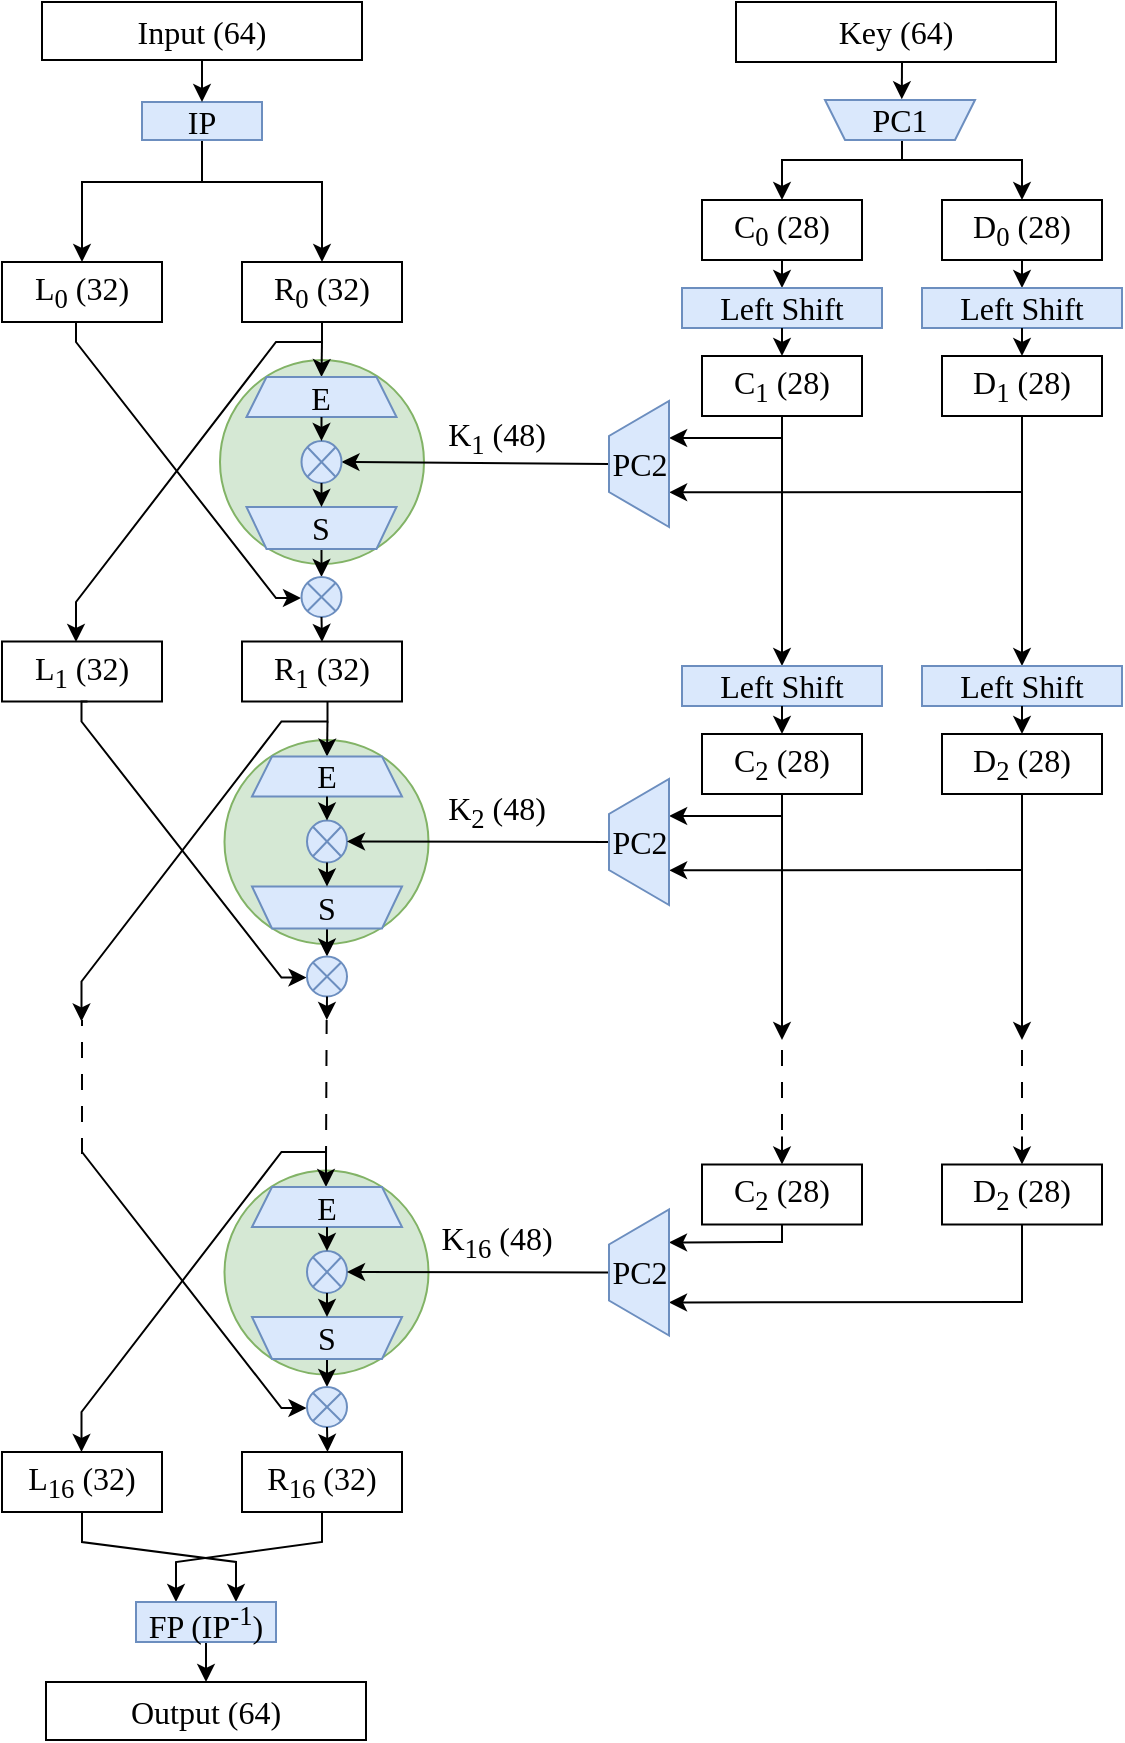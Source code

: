 <mxfile version="26.2.15">
  <diagram name="第 1 页" id="1tg29GMlNuZGiP-355ic">
    <mxGraphModel dx="596" dy="365" grid="1" gridSize="10" guides="1" tooltips="1" connect="1" arrows="1" fold="1" page="1" pageScale="1" pageWidth="827" pageHeight="1169" math="0" shadow="0" adaptiveColors="none">
      <root>
        <mxCell id="0" />
        <mxCell id="1" parent="0" />
        <mxCell id="qdz_EZVD8mXz1i7pljkY-252" value="" style="ellipse;whiteSpace=wrap;html=1;aspect=fixed;fillColor=#d5e8d4;strokeColor=#82b366;" parent="1" vertex="1">
          <mxGeometry x="244.25" y="389" width="102" height="102" as="geometry" />
        </mxCell>
        <mxCell id="qdz_EZVD8mXz1i7pljkY-251" value="" style="ellipse;whiteSpace=wrap;html=1;aspect=fixed;fillColor=#d5e8d4;strokeColor=#82b366;" parent="1" vertex="1">
          <mxGeometry x="242" y="199" width="102" height="102" as="geometry" />
        </mxCell>
        <mxCell id="qdz_EZVD8mXz1i7pljkY-93" value="&lt;font face=&quot;Comic Sans MS&quot; style=&quot;font-size: 16px;&quot;&gt;R&lt;sub style=&quot;&quot;&gt;0&lt;/sub&gt;&lt;/font&gt;&lt;span style=&quot;font-family: &amp;quot;Comic Sans MS&amp;quot;; font-size: 16px;&quot;&gt;&amp;nbsp;(32)&lt;/span&gt;" style="rounded=0;whiteSpace=wrap;html=1;" parent="1" vertex="1">
          <mxGeometry x="253" y="150" width="80" height="30" as="geometry" />
        </mxCell>
        <mxCell id="qdz_EZVD8mXz1i7pljkY-94" value="&lt;font style=&quot;font-size: 16px;&quot; face=&quot;Comic Sans MS&quot;&gt;L&lt;sub&gt;0&lt;/sub&gt;&lt;/font&gt;&lt;span style=&quot;font-family: &amp;quot;Comic Sans MS&amp;quot;; font-size: 16px;&quot;&gt;&amp;nbsp;(32)&lt;/span&gt;" style="rounded=0;whiteSpace=wrap;html=1;" parent="1" vertex="1">
          <mxGeometry x="133" y="150" width="80" height="30" as="geometry" />
        </mxCell>
        <mxCell id="qdz_EZVD8mXz1i7pljkY-95" value="" style="endArrow=classic;html=1;rounded=0;exitX=0.5;exitY=1;exitDx=0;exitDy=0;" parent="1" edge="1">
          <mxGeometry width="50" height="50" relative="1" as="geometry">
            <mxPoint x="293" y="180" as="sourcePoint" />
            <mxPoint x="170" y="340" as="targetPoint" />
            <Array as="points">
              <mxPoint x="293" y="190" />
              <mxPoint x="270" y="190" />
              <mxPoint x="170" y="320" />
            </Array>
          </mxGeometry>
        </mxCell>
        <mxCell id="qdz_EZVD8mXz1i7pljkY-96" value="" style="endArrow=classic;html=1;rounded=0;entryX=-0.013;entryY=0.527;entryDx=0;entryDy=0;entryPerimeter=0;exitX=0.5;exitY=1;exitDx=0;exitDy=0;" parent="1" source="qdz_EZVD8mXz1i7pljkY-94" target="qdz_EZVD8mXz1i7pljkY-100" edge="1">
          <mxGeometry width="50" height="50" relative="1" as="geometry">
            <mxPoint x="173" y="178" as="sourcePoint" />
            <mxPoint x="282.75" y="315.5" as="targetPoint" />
            <Array as="points">
              <mxPoint x="170" y="180" />
              <mxPoint x="170" y="190" />
              <mxPoint x="270" y="318" />
            </Array>
          </mxGeometry>
        </mxCell>
        <mxCell id="qdz_EZVD8mXz1i7pljkY-97" value="" style="endArrow=classic;html=1;rounded=0;entryX=0.5;entryY=0;entryDx=0;entryDy=0;" parent="1" target="qdz_EZVD8mXz1i7pljkY-147" edge="1">
          <mxGeometry width="50" height="50" relative="1" as="geometry">
            <mxPoint x="293" y="190" as="sourcePoint" />
            <mxPoint x="292.8" y="210" as="targetPoint" />
          </mxGeometry>
        </mxCell>
        <mxCell id="qdz_EZVD8mXz1i7pljkY-99" value="" style="endArrow=classic;html=1;rounded=0;entryX=0.5;entryY=0;entryDx=0;entryDy=0;entryPerimeter=0;exitX=0.5;exitY=0;exitDx=0;exitDy=0;" parent="1" source="qdz_EZVD8mXz1i7pljkY-145" target="qdz_EZVD8mXz1i7pljkY-100" edge="1">
          <mxGeometry width="50" height="50" relative="1" as="geometry">
            <mxPoint x="293" y="298" as="sourcePoint" />
            <mxPoint x="292.75" y="322.5" as="targetPoint" />
          </mxGeometry>
        </mxCell>
        <mxCell id="qdz_EZVD8mXz1i7pljkY-100" value="" style="verticalLabelPosition=bottom;verticalAlign=top;html=1;shape=mxgraph.flowchart.or;fillColor=#dae8fc;strokeColor=#6c8ebf;" parent="1" vertex="1">
          <mxGeometry x="282.75" y="307.5" width="20" height="20" as="geometry" />
        </mxCell>
        <mxCell id="qdz_EZVD8mXz1i7pljkY-101" value="" style="endArrow=classic;html=1;rounded=0;exitX=0.5;exitY=1;exitDx=0;exitDy=0;exitPerimeter=0;" parent="1" source="qdz_EZVD8mXz1i7pljkY-100" edge="1">
          <mxGeometry width="50" height="50" relative="1" as="geometry">
            <mxPoint x="292.46" y="374.5" as="sourcePoint" />
            <mxPoint x="293" y="340" as="targetPoint" />
          </mxGeometry>
        </mxCell>
        <mxCell id="qdz_EZVD8mXz1i7pljkY-102" value="" style="endArrow=classic;html=1;rounded=0;entryX=0.5;entryY=0;entryDx=0;entryDy=0;exitX=0.5;exitY=1;exitDx=0;exitDy=0;" parent="1" source="qdz_EZVD8mXz1i7pljkY-104" target="qdz_EZVD8mXz1i7pljkY-93" edge="1">
          <mxGeometry width="50" height="50" relative="1" as="geometry">
            <mxPoint x="233" y="110" as="sourcePoint" />
            <mxPoint x="203" y="120" as="targetPoint" />
            <Array as="points">
              <mxPoint x="233" y="110" />
              <mxPoint x="293" y="110" />
            </Array>
          </mxGeometry>
        </mxCell>
        <mxCell id="qdz_EZVD8mXz1i7pljkY-103" value="" style="endArrow=classic;html=1;rounded=0;entryX=0.5;entryY=0;entryDx=0;entryDy=0;" parent="1" target="qdz_EZVD8mXz1i7pljkY-94" edge="1">
          <mxGeometry width="50" height="50" relative="1" as="geometry">
            <mxPoint x="240" y="110" as="sourcePoint" />
            <mxPoint x="133" y="110" as="targetPoint" />
            <Array as="points">
              <mxPoint x="173" y="110" />
            </Array>
          </mxGeometry>
        </mxCell>
        <mxCell id="qdz_EZVD8mXz1i7pljkY-104" value="&lt;font style=&quot;font-size: 16px;&quot; face=&quot;Comic Sans MS&quot;&gt;IP&lt;/font&gt;" style="rounded=0;whiteSpace=wrap;html=1;textShadow=0;fillColor=#dae8fc;strokeColor=#6c8ebf;" parent="1" vertex="1">
          <mxGeometry x="203" y="70" width="60" height="19" as="geometry" />
        </mxCell>
        <mxCell id="qdz_EZVD8mXz1i7pljkY-105" value="" style="endArrow=classic;html=1;rounded=0;entryX=0.5;entryY=0;entryDx=0;entryDy=0;exitX=0.5;exitY=1;exitDx=0;exitDy=0;strokeColor=#000000;" parent="1" source="qdz_EZVD8mXz1i7pljkY-106" target="qdz_EZVD8mXz1i7pljkY-104" edge="1">
          <mxGeometry width="50" height="50" relative="1" as="geometry">
            <mxPoint x="233" y="50" as="sourcePoint" />
            <mxPoint x="193" y="50" as="targetPoint" />
          </mxGeometry>
        </mxCell>
        <mxCell id="qdz_EZVD8mXz1i7pljkY-106" value="&lt;font style=&quot;font-size: 16px;&quot; face=&quot;Comic Sans MS&quot;&gt;Input (64)&lt;/font&gt;" style="rounded=0;whiteSpace=wrap;html=1;" parent="1" vertex="1">
          <mxGeometry x="153" y="20" width="160" height="29" as="geometry" />
        </mxCell>
        <mxCell id="qdz_EZVD8mXz1i7pljkY-107" value="" style="endArrow=classic;html=1;rounded=0;exitX=0;exitY=0.5;exitDx=0;exitDy=0;entryX=1;entryY=0.5;entryDx=0;entryDy=0;entryPerimeter=0;" parent="1" source="qdz_EZVD8mXz1i7pljkY-134" target="qdz_EZVD8mXz1i7pljkY-148" edge="1">
          <mxGeometry width="50" height="50" relative="1" as="geometry">
            <mxPoint x="433" y="280" as="sourcePoint" />
            <mxPoint x="330" y="280" as="targetPoint" />
            <Array as="points" />
          </mxGeometry>
        </mxCell>
        <mxCell id="qdz_EZVD8mXz1i7pljkY-109" value="&lt;font style=&quot;font-size: 16px;&quot; face=&quot;Comic Sans MS&quot;&gt;Key (64)&lt;/font&gt;" style="rounded=0;whiteSpace=wrap;html=1;" parent="1" vertex="1">
          <mxGeometry x="500" y="20" width="160" height="30" as="geometry" />
        </mxCell>
        <mxCell id="qdz_EZVD8mXz1i7pljkY-110" value="" style="endArrow=classic;html=1;rounded=0;entryX=0.515;entryY=-0.018;entryDx=0;entryDy=0;entryPerimeter=0;" parent="1" edge="1">
          <mxGeometry width="50" height="50" relative="1" as="geometry">
            <mxPoint x="583" y="50" as="sourcePoint" />
            <mxPoint x="582.9" y="68.64" as="targetPoint" />
          </mxGeometry>
        </mxCell>
        <mxCell id="qdz_EZVD8mXz1i7pljkY-111" value="&lt;font face=&quot;Comic Sans MS&quot; style=&quot;font-size: 16px;&quot;&gt;D&lt;sub style=&quot;&quot;&gt;0&lt;/sub&gt;&lt;/font&gt;&lt;span style=&quot;font-family: &amp;quot;Comic Sans MS&amp;quot;; font-size: 16px;&quot;&gt;&amp;nbsp;(28)&lt;/span&gt;" style="rounded=0;whiteSpace=wrap;html=1;" parent="1" vertex="1">
          <mxGeometry x="603" y="119" width="80" height="30" as="geometry" />
        </mxCell>
        <mxCell id="qdz_EZVD8mXz1i7pljkY-112" value="&lt;font style=&quot;font-size: 16px;&quot; face=&quot;Comic Sans MS&quot;&gt;C&lt;sub&gt;0&lt;/sub&gt;&lt;/font&gt;&lt;span style=&quot;font-family: &amp;quot;Comic Sans MS&amp;quot;; font-size: 16px;&quot;&gt;&amp;nbsp;(28)&lt;/span&gt;" style="rounded=0;whiteSpace=wrap;html=1;" parent="1" vertex="1">
          <mxGeometry x="483" y="119" width="80" height="30" as="geometry" />
        </mxCell>
        <mxCell id="qdz_EZVD8mXz1i7pljkY-113" value="" style="endArrow=classic;html=1;rounded=0;entryX=0.5;entryY=0;entryDx=0;entryDy=0;" parent="1" target="qdz_EZVD8mXz1i7pljkY-111" edge="1">
          <mxGeometry width="50" height="50" relative="1" as="geometry">
            <mxPoint x="583" y="89" as="sourcePoint" />
            <mxPoint x="553" y="99" as="targetPoint" />
            <Array as="points">
              <mxPoint x="583" y="99" />
              <mxPoint x="643" y="99" />
            </Array>
          </mxGeometry>
        </mxCell>
        <mxCell id="qdz_EZVD8mXz1i7pljkY-114" value="" style="endArrow=classic;html=1;rounded=0;entryX=0.5;entryY=0;entryDx=0;entryDy=0;" parent="1" target="qdz_EZVD8mXz1i7pljkY-112" edge="1">
          <mxGeometry width="50" height="50" relative="1" as="geometry">
            <mxPoint x="583" y="99" as="sourcePoint" />
            <mxPoint x="483" y="79" as="targetPoint" />
            <Array as="points">
              <mxPoint x="523" y="99" />
            </Array>
          </mxGeometry>
        </mxCell>
        <mxCell id="qdz_EZVD8mXz1i7pljkY-115" value="" style="endArrow=classic;html=1;rounded=0;exitX=0.5;exitY=1;exitDx=0;exitDy=0;entryX=0.5;entryY=0;entryDx=0;entryDy=0;" parent="1" source="qdz_EZVD8mXz1i7pljkY-112" target="qdz_EZVD8mXz1i7pljkY-116" edge="1">
          <mxGeometry width="50" height="50" relative="1" as="geometry">
            <mxPoint x="443" y="279" as="sourcePoint" />
            <mxPoint x="523" y="169" as="targetPoint" />
          </mxGeometry>
        </mxCell>
        <mxCell id="qdz_EZVD8mXz1i7pljkY-116" value="&lt;font face=&quot;Comic Sans MS&quot;&gt;&lt;span style=&quot;font-size: 16px;&quot;&gt;Left Shift&lt;/span&gt;&lt;/font&gt;" style="rounded=0;whiteSpace=wrap;html=1;textShadow=0;fillColor=#dae8fc;strokeColor=#6c8ebf;" parent="1" vertex="1">
          <mxGeometry x="473" y="163" width="100" height="20" as="geometry" />
        </mxCell>
        <mxCell id="qdz_EZVD8mXz1i7pljkY-117" value="" style="endArrow=classic;html=1;rounded=0;exitX=0.5;exitY=1;exitDx=0;exitDy=0;entryX=0.5;entryY=0;entryDx=0;entryDy=0;" parent="1" source="qdz_EZVD8mXz1i7pljkY-111" target="qdz_EZVD8mXz1i7pljkY-118" edge="1">
          <mxGeometry width="50" height="50" relative="1" as="geometry">
            <mxPoint x="643" y="149" as="sourcePoint" />
            <mxPoint x="643" y="169" as="targetPoint" />
          </mxGeometry>
        </mxCell>
        <mxCell id="qdz_EZVD8mXz1i7pljkY-118" value="&lt;font face=&quot;Comic Sans MS&quot;&gt;&lt;span style=&quot;font-size: 16px;&quot;&gt;Left Shift&lt;/span&gt;&lt;/font&gt;" style="rounded=0;whiteSpace=wrap;html=1;textShadow=0;fillColor=#dae8fc;strokeColor=#6c8ebf;" parent="1" vertex="1">
          <mxGeometry x="593" y="163" width="100" height="20" as="geometry" />
        </mxCell>
        <mxCell id="qdz_EZVD8mXz1i7pljkY-119" value="" style="endArrow=classic;html=1;rounded=0;exitX=0.5;exitY=1;exitDx=0;exitDy=0;entryX=0.5;entryY=0;entryDx=0;entryDy=0;" parent="1" source="qdz_EZVD8mXz1i7pljkY-116" target="qdz_EZVD8mXz1i7pljkY-122" edge="1">
          <mxGeometry width="50" height="50" relative="1" as="geometry">
            <mxPoint x="523" y="189" as="sourcePoint" />
            <mxPoint x="523" y="209" as="targetPoint" />
          </mxGeometry>
        </mxCell>
        <mxCell id="qdz_EZVD8mXz1i7pljkY-120" value="" style="endArrow=classic;html=1;rounded=0;exitX=0.5;exitY=1;exitDx=0;exitDy=0;entryX=0.5;entryY=0;entryDx=0;entryDy=0;" parent="1" source="qdz_EZVD8mXz1i7pljkY-118" target="qdz_EZVD8mXz1i7pljkY-121" edge="1">
          <mxGeometry width="50" height="50" relative="1" as="geometry">
            <mxPoint x="642.79" y="189" as="sourcePoint" />
            <mxPoint x="642.79" y="209" as="targetPoint" />
          </mxGeometry>
        </mxCell>
        <mxCell id="qdz_EZVD8mXz1i7pljkY-121" value="&lt;font face=&quot;Comic Sans MS&quot; style=&quot;font-size: 16px;&quot;&gt;D&lt;sub style=&quot;&quot;&gt;1&lt;/sub&gt;&lt;/font&gt;&lt;span style=&quot;font-family: &amp;quot;Comic Sans MS&amp;quot;; font-size: 16px;&quot;&gt;&amp;nbsp;(28)&lt;/span&gt;" style="rounded=0;whiteSpace=wrap;html=1;" parent="1" vertex="1">
          <mxGeometry x="603" y="197" width="80" height="30" as="geometry" />
        </mxCell>
        <mxCell id="qdz_EZVD8mXz1i7pljkY-122" value="&lt;font style=&quot;font-size: 16px;&quot; face=&quot;Comic Sans MS&quot;&gt;C&lt;sub&gt;1&lt;/sub&gt;&lt;/font&gt;&lt;span style=&quot;font-family: &amp;quot;Comic Sans MS&amp;quot;; font-size: 16px;&quot;&gt;&amp;nbsp;(28)&lt;/span&gt;" style="rounded=0;whiteSpace=wrap;html=1;" parent="1" vertex="1">
          <mxGeometry x="483" y="197" width="80" height="30" as="geometry" />
        </mxCell>
        <mxCell id="qdz_EZVD8mXz1i7pljkY-123" value="" style="endArrow=classic;html=1;rounded=0;exitX=0.5;exitY=1;exitDx=0;exitDy=0;entryX=0.5;entryY=0;entryDx=0;entryDy=0;" parent="1" source="qdz_EZVD8mXz1i7pljkY-122" target="qdz_EZVD8mXz1i7pljkY-234" edge="1">
          <mxGeometry width="50" height="50" relative="1" as="geometry">
            <mxPoint x="443" y="369" as="sourcePoint" />
            <mxPoint x="523" y="350" as="targetPoint" />
          </mxGeometry>
        </mxCell>
        <mxCell id="qdz_EZVD8mXz1i7pljkY-125" value="" style="endArrow=classic;html=1;rounded=0;exitX=0.5;exitY=1;exitDx=0;exitDy=0;entryX=0.5;entryY=0;entryDx=0;entryDy=0;" parent="1" source="qdz_EZVD8mXz1i7pljkY-121" target="qdz_EZVD8mXz1i7pljkY-235" edge="1">
          <mxGeometry width="50" height="50" relative="1" as="geometry">
            <mxPoint x="643" y="239" as="sourcePoint" />
            <mxPoint x="643" y="350" as="targetPoint" />
          </mxGeometry>
        </mxCell>
        <mxCell id="qdz_EZVD8mXz1i7pljkY-129" value="" style="endArrow=classic;html=1;rounded=0;edgeStyle=elbowEdgeStyle;elbow=vertical;entryX=0.704;entryY=1.002;entryDx=0;entryDy=0;entryPerimeter=0;" parent="1" target="qdz_EZVD8mXz1i7pljkY-131" edge="1">
          <mxGeometry width="50" height="50" relative="1" as="geometry">
            <mxPoint x="523" y="238" as="sourcePoint" />
            <mxPoint x="470" y="238" as="targetPoint" />
          </mxGeometry>
        </mxCell>
        <mxCell id="qdz_EZVD8mXz1i7pljkY-130" value="" style="endArrow=classic;html=1;rounded=0;elbow=vertical;entryX=0.275;entryY=1.002;entryDx=0;entryDy=0;entryPerimeter=0;" parent="1" target="qdz_EZVD8mXz1i7pljkY-131" edge="1">
          <mxGeometry width="50" height="50" relative="1" as="geometry">
            <mxPoint x="643" y="265" as="sourcePoint" />
            <mxPoint x="470" y="264" as="targetPoint" />
          </mxGeometry>
        </mxCell>
        <mxCell id="qdz_EZVD8mXz1i7pljkY-131" value="" style="shape=trapezoid;perimeter=trapezoidPerimeter;whiteSpace=wrap;html=1;fixedSize=1;size=17.5;rotation=-90;fillColor=#dae8fc;strokeColor=#6c8ebf;" parent="1" vertex="1">
          <mxGeometry x="420" y="236" width="63" height="30" as="geometry" />
        </mxCell>
        <mxCell id="qdz_EZVD8mXz1i7pljkY-132" value="" style="shape=trapezoid;perimeter=trapezoidPerimeter;html=1;fixedSize=1;size=10;rotation=-180;horizontal=1;labelBorderColor=none;verticalAlign=middle;align=center;fontSize=16;whiteSpace=wrap;textDirection=ltr;fillColor=#dae8fc;strokeColor=#6c8ebf;" parent="1" vertex="1">
          <mxGeometry x="544.5" y="69" width="75" height="20" as="geometry" />
        </mxCell>
        <mxCell id="qdz_EZVD8mXz1i7pljkY-133" value="&lt;font style=&quot;font-size: 16px;&quot; face=&quot;Comic Sans MS&quot;&gt;PC1&lt;/font&gt;" style="text;html=1;align=center;verticalAlign=middle;whiteSpace=wrap;rounded=0;" parent="1" vertex="1">
          <mxGeometry x="552" y="64" width="60" height="30" as="geometry" />
        </mxCell>
        <mxCell id="qdz_EZVD8mXz1i7pljkY-134" value="&lt;font style=&quot;font-size: 16px;&quot; face=&quot;Comic Sans MS&quot;&gt;PC2&lt;/font&gt;" style="text;html=1;align=center;verticalAlign=middle;whiteSpace=wrap;rounded=0;" parent="1" vertex="1">
          <mxGeometry x="436.5" y="236" width="30" height="30" as="geometry" />
        </mxCell>
        <mxCell id="qdz_EZVD8mXz1i7pljkY-145" value="" style="shape=trapezoid;perimeter=trapezoidPerimeter;html=1;fixedSize=1;size=10;rotation=-180;horizontal=1;labelBorderColor=none;verticalAlign=middle;align=center;fontSize=16;whiteSpace=wrap;textDirection=ltr;fillColor=#dae8fc;strokeColor=#6c8ebf;" parent="1" vertex="1">
          <mxGeometry x="255.25" y="272.5" width="75" height="21" as="geometry" />
        </mxCell>
        <mxCell id="qdz_EZVD8mXz1i7pljkY-146" value="&lt;font style=&quot;font-size: 16px;&quot; face=&quot;Comic Sans MS&quot;&gt;S&lt;/font&gt;" style="text;html=1;align=center;verticalAlign=middle;whiteSpace=wrap;rounded=0;" parent="1" vertex="1">
          <mxGeometry x="280" y="275.25" width="25" height="15.5" as="geometry" />
        </mxCell>
        <mxCell id="qdz_EZVD8mXz1i7pljkY-147" value="&lt;font face=&quot;Comic Sans MS&quot;&gt;E&lt;/font&gt;" style="shape=trapezoid;perimeter=trapezoidPerimeter;html=1;fixedSize=1;size=10;rotation=0;horizontal=1;labelBorderColor=none;verticalAlign=middle;align=center;fontSize=16;whiteSpace=wrap;textDirection=ltr;fillColor=#dae8fc;strokeColor=#6c8ebf;" parent="1" vertex="1">
          <mxGeometry x="255.25" y="207.5" width="75" height="20" as="geometry" />
        </mxCell>
        <mxCell id="qdz_EZVD8mXz1i7pljkY-148" value="" style="verticalLabelPosition=bottom;verticalAlign=top;html=1;shape=mxgraph.flowchart.or;fillColor=#dae8fc;strokeColor=#6c8ebf;" parent="1" vertex="1">
          <mxGeometry x="282.75" y="239.5" width="20" height="21" as="geometry" />
        </mxCell>
        <mxCell id="qdz_EZVD8mXz1i7pljkY-149" value="" style="endArrow=classic;html=1;rounded=0;fontFamily=Helvetica;fontSize=16;fontColor=default;labelBorderColor=none;horizontal=1;textDirection=ltr;entryX=0.5;entryY=0;entryDx=0;entryDy=0;entryPerimeter=0;exitX=0.5;exitY=1;exitDx=0;exitDy=0;" parent="1" source="qdz_EZVD8mXz1i7pljkY-147" target="qdz_EZVD8mXz1i7pljkY-148" edge="1">
          <mxGeometry width="50" height="50" relative="1" as="geometry">
            <mxPoint x="292.64" y="224.5" as="sourcePoint" />
            <mxPoint x="292.75" y="242.5" as="targetPoint" />
          </mxGeometry>
        </mxCell>
        <mxCell id="qdz_EZVD8mXz1i7pljkY-150" value="" style="endArrow=classic;html=1;rounded=0;fontFamily=Helvetica;fontSize=16;fontColor=default;labelBorderColor=none;horizontal=1;textDirection=ltr;entryX=0.5;entryY=1;entryDx=0;entryDy=0;exitX=0.5;exitY=1;exitDx=0;exitDy=0;exitPerimeter=0;" parent="1" source="qdz_EZVD8mXz1i7pljkY-148" target="qdz_EZVD8mXz1i7pljkY-145" edge="1">
          <mxGeometry width="50" height="50" relative="1" as="geometry">
            <mxPoint x="292.64" y="263.5" as="sourcePoint" />
            <mxPoint x="292.75" y="281.5" as="targetPoint" />
          </mxGeometry>
        </mxCell>
        <mxCell id="qdz_EZVD8mXz1i7pljkY-153" value="&lt;font face=&quot;Comic Sans MS&quot; style=&quot;font-size: 16px;&quot;&gt;K&lt;sub&gt;1&lt;/sub&gt; (48)&lt;/font&gt;" style="text;html=1;align=center;verticalAlign=middle;resizable=0;points=[];autosize=1;strokeColor=none;fillColor=none;" parent="1" vertex="1">
          <mxGeometry x="340" y="217.5" width="80" height="40" as="geometry" />
        </mxCell>
        <mxCell id="qdz_EZVD8mXz1i7pljkY-173" value="&lt;font face=&quot;Comic Sans MS&quot; style=&quot;font-size: 16px;&quot;&gt;R&lt;sub style=&quot;&quot;&gt;1&lt;/sub&gt;&lt;/font&gt;&lt;span style=&quot;font-family: &amp;quot;Comic Sans MS&amp;quot;; font-size: 16px;&quot;&gt;&amp;nbsp;(32)&lt;/span&gt;" style="rounded=0;whiteSpace=wrap;html=1;" parent="1" vertex="1">
          <mxGeometry x="253" y="339.75" width="80" height="30" as="geometry" />
        </mxCell>
        <mxCell id="qdz_EZVD8mXz1i7pljkY-174" value="&lt;font style=&quot;font-size: 16px;&quot; face=&quot;Comic Sans MS&quot;&gt;L&lt;sub&gt;1&lt;/sub&gt;&lt;/font&gt;&lt;span style=&quot;font-family: &amp;quot;Comic Sans MS&amp;quot;; font-size: 16px;&quot;&gt;&amp;nbsp;(32)&lt;/span&gt;" style="rounded=0;whiteSpace=wrap;html=1;" parent="1" vertex="1">
          <mxGeometry x="133" y="339.75" width="80" height="30" as="geometry" />
        </mxCell>
        <mxCell id="qdz_EZVD8mXz1i7pljkY-175" value="" style="endArrow=classic;html=1;rounded=0;exitX=0.5;exitY=1;exitDx=0;exitDy=0;" parent="1" edge="1">
          <mxGeometry width="50" height="50" relative="1" as="geometry">
            <mxPoint x="295.75" y="369.75" as="sourcePoint" />
            <mxPoint x="172.75" y="529.75" as="targetPoint" />
            <Array as="points">
              <mxPoint x="295.75" y="379.75" />
              <mxPoint x="272.75" y="379.75" />
              <mxPoint x="172.75" y="509.75" />
            </Array>
          </mxGeometry>
        </mxCell>
        <mxCell id="qdz_EZVD8mXz1i7pljkY-176" value="" style="endArrow=classic;html=1;rounded=0;entryX=-0.013;entryY=0.527;entryDx=0;entryDy=0;entryPerimeter=0;exitX=0.5;exitY=1;exitDx=0;exitDy=0;" parent="1" target="qdz_EZVD8mXz1i7pljkY-179" edge="1">
          <mxGeometry width="50" height="50" relative="1" as="geometry">
            <mxPoint x="175.75" y="369.75" as="sourcePoint" />
            <mxPoint x="285.5" y="505.25" as="targetPoint" />
            <Array as="points">
              <mxPoint x="172.75" y="369.75" />
              <mxPoint x="172.75" y="379.75" />
              <mxPoint x="272.75" y="507.75" />
            </Array>
          </mxGeometry>
        </mxCell>
        <mxCell id="qdz_EZVD8mXz1i7pljkY-177" value="" style="endArrow=classic;html=1;rounded=0;entryX=0.5;entryY=0;entryDx=0;entryDy=0;" parent="1" target="qdz_EZVD8mXz1i7pljkY-183" edge="1">
          <mxGeometry width="50" height="50" relative="1" as="geometry">
            <mxPoint x="295.75" y="379.75" as="sourcePoint" />
            <mxPoint x="295.55" y="399.75" as="targetPoint" />
          </mxGeometry>
        </mxCell>
        <mxCell id="qdz_EZVD8mXz1i7pljkY-178" value="" style="endArrow=classic;html=1;rounded=0;entryX=0.5;entryY=0;entryDx=0;entryDy=0;entryPerimeter=0;exitX=0.5;exitY=0;exitDx=0;exitDy=0;" parent="1" source="qdz_EZVD8mXz1i7pljkY-181" target="qdz_EZVD8mXz1i7pljkY-179" edge="1">
          <mxGeometry width="50" height="50" relative="1" as="geometry">
            <mxPoint x="295.75" y="487.75" as="sourcePoint" />
            <mxPoint x="295.5" y="512.25" as="targetPoint" />
          </mxGeometry>
        </mxCell>
        <mxCell id="qdz_EZVD8mXz1i7pljkY-179" value="" style="verticalLabelPosition=bottom;verticalAlign=top;html=1;shape=mxgraph.flowchart.or;fillColor=#dae8fc;strokeColor=#6c8ebf;" parent="1" vertex="1">
          <mxGeometry x="285.5" y="497.25" width="20" height="20" as="geometry" />
        </mxCell>
        <mxCell id="qdz_EZVD8mXz1i7pljkY-180" value="" style="endArrow=classic;html=1;rounded=0;exitX=0.5;exitY=1;exitDx=0;exitDy=0;exitPerimeter=0;" parent="1" source="qdz_EZVD8mXz1i7pljkY-179" edge="1">
          <mxGeometry width="50" height="50" relative="1" as="geometry">
            <mxPoint x="295.21" y="564.25" as="sourcePoint" />
            <mxPoint x="295.4" y="529" as="targetPoint" />
          </mxGeometry>
        </mxCell>
        <mxCell id="qdz_EZVD8mXz1i7pljkY-181" value="" style="shape=trapezoid;perimeter=trapezoidPerimeter;html=1;fixedSize=1;size=10;rotation=-180;horizontal=1;labelBorderColor=none;verticalAlign=middle;align=center;fontSize=16;whiteSpace=wrap;textDirection=ltr;fillColor=#dae8fc;strokeColor=#6c8ebf;" parent="1" vertex="1">
          <mxGeometry x="258" y="462.25" width="75" height="21" as="geometry" />
        </mxCell>
        <mxCell id="qdz_EZVD8mXz1i7pljkY-182" value="&lt;font style=&quot;font-size: 16px;&quot; face=&quot;Comic Sans MS&quot;&gt;S&lt;/font&gt;" style="text;html=1;align=center;verticalAlign=middle;whiteSpace=wrap;rounded=0;" parent="1" vertex="1">
          <mxGeometry x="282.75" y="465" width="25" height="15.5" as="geometry" />
        </mxCell>
        <mxCell id="qdz_EZVD8mXz1i7pljkY-183" value="&lt;font face=&quot;Comic Sans MS&quot;&gt;E&lt;/font&gt;" style="shape=trapezoid;perimeter=trapezoidPerimeter;html=1;fixedSize=1;size=10;rotation=0;horizontal=1;labelBorderColor=none;verticalAlign=middle;align=center;fontSize=16;whiteSpace=wrap;textDirection=ltr;fillColor=#dae8fc;strokeColor=#6c8ebf;" parent="1" vertex="1">
          <mxGeometry x="258" y="397.25" width="75" height="20" as="geometry" />
        </mxCell>
        <mxCell id="qdz_EZVD8mXz1i7pljkY-184" value="" style="verticalLabelPosition=bottom;verticalAlign=top;html=1;shape=mxgraph.flowchart.or;fillColor=#dae8fc;strokeColor=#6c8ebf;" parent="1" vertex="1">
          <mxGeometry x="285.5" y="429.25" width="20" height="21" as="geometry" />
        </mxCell>
        <mxCell id="qdz_EZVD8mXz1i7pljkY-185" value="" style="endArrow=classic;html=1;rounded=0;fontFamily=Helvetica;fontSize=16;fontColor=default;labelBorderColor=none;horizontal=1;textDirection=ltr;entryX=0.5;entryY=0;entryDx=0;entryDy=0;entryPerimeter=0;exitX=0.5;exitY=1;exitDx=0;exitDy=0;" parent="1" source="qdz_EZVD8mXz1i7pljkY-183" target="qdz_EZVD8mXz1i7pljkY-184" edge="1">
          <mxGeometry width="50" height="50" relative="1" as="geometry">
            <mxPoint x="295.39" y="414.25" as="sourcePoint" />
            <mxPoint x="295.5" y="432.25" as="targetPoint" />
          </mxGeometry>
        </mxCell>
        <mxCell id="qdz_EZVD8mXz1i7pljkY-186" value="" style="endArrow=classic;html=1;rounded=0;fontFamily=Helvetica;fontSize=16;fontColor=default;labelBorderColor=none;horizontal=1;textDirection=ltr;entryX=0.5;entryY=1;entryDx=0;entryDy=0;exitX=0.5;exitY=1;exitDx=0;exitDy=0;exitPerimeter=0;" parent="1" source="qdz_EZVD8mXz1i7pljkY-184" target="qdz_EZVD8mXz1i7pljkY-181" edge="1">
          <mxGeometry width="50" height="50" relative="1" as="geometry">
            <mxPoint x="295.39" y="453.25" as="sourcePoint" />
            <mxPoint x="295.5" y="471.25" as="targetPoint" />
          </mxGeometry>
        </mxCell>
        <mxCell id="qdz_EZVD8mXz1i7pljkY-233" value="" style="endArrow=classic;html=1;rounded=0;exitX=0;exitY=0.5;exitDx=0;exitDy=0;entryX=1;entryY=0.5;entryDx=0;entryDy=0;entryPerimeter=0;" parent="1" source="qdz_EZVD8mXz1i7pljkY-245" target="qdz_EZVD8mXz1i7pljkY-184" edge="1">
          <mxGeometry width="50" height="50" relative="1" as="geometry">
            <mxPoint x="433" y="467" as="sourcePoint" />
            <mxPoint x="303" y="437" as="targetPoint" />
            <Array as="points" />
          </mxGeometry>
        </mxCell>
        <mxCell id="qdz_EZVD8mXz1i7pljkY-234" value="&lt;font face=&quot;Comic Sans MS&quot;&gt;&lt;span style=&quot;font-size: 16px;&quot;&gt;Left Shift&lt;/span&gt;&lt;/font&gt;" style="rounded=0;whiteSpace=wrap;html=1;textShadow=0;fillColor=#dae8fc;strokeColor=#6c8ebf;" parent="1" vertex="1">
          <mxGeometry x="473" y="352" width="100" height="20" as="geometry" />
        </mxCell>
        <mxCell id="qdz_EZVD8mXz1i7pljkY-235" value="&lt;font face=&quot;Comic Sans MS&quot;&gt;&lt;span style=&quot;font-size: 16px;&quot;&gt;Left Shift&lt;/span&gt;&lt;/font&gt;" style="rounded=0;whiteSpace=wrap;html=1;textShadow=0;fillColor=#dae8fc;strokeColor=#6c8ebf;" parent="1" vertex="1">
          <mxGeometry x="593" y="352" width="100" height="20" as="geometry" />
        </mxCell>
        <mxCell id="qdz_EZVD8mXz1i7pljkY-236" value="" style="endArrow=classic;html=1;rounded=0;exitX=0.5;exitY=1;exitDx=0;exitDy=0;entryX=0.5;entryY=0;entryDx=0;entryDy=0;" parent="1" source="qdz_EZVD8mXz1i7pljkY-234" target="qdz_EZVD8mXz1i7pljkY-239" edge="1">
          <mxGeometry width="50" height="50" relative="1" as="geometry">
            <mxPoint x="523" y="378" as="sourcePoint" />
            <mxPoint x="523" y="398" as="targetPoint" />
          </mxGeometry>
        </mxCell>
        <mxCell id="qdz_EZVD8mXz1i7pljkY-237" value="" style="endArrow=classic;html=1;rounded=0;exitX=0.5;exitY=1;exitDx=0;exitDy=0;entryX=0.5;entryY=0;entryDx=0;entryDy=0;" parent="1" source="qdz_EZVD8mXz1i7pljkY-235" target="qdz_EZVD8mXz1i7pljkY-238" edge="1">
          <mxGeometry width="50" height="50" relative="1" as="geometry">
            <mxPoint x="642.79" y="378" as="sourcePoint" />
            <mxPoint x="642.79" y="398" as="targetPoint" />
          </mxGeometry>
        </mxCell>
        <mxCell id="qdz_EZVD8mXz1i7pljkY-238" value="&lt;font face=&quot;Comic Sans MS&quot; style=&quot;font-size: 16px;&quot;&gt;D&lt;sub style=&quot;&quot;&gt;2&lt;/sub&gt;&lt;/font&gt;&lt;span style=&quot;font-family: &amp;quot;Comic Sans MS&amp;quot;; font-size: 16px;&quot;&gt;&amp;nbsp;(28)&lt;/span&gt;" style="rounded=0;whiteSpace=wrap;html=1;" parent="1" vertex="1">
          <mxGeometry x="603" y="386" width="80" height="30" as="geometry" />
        </mxCell>
        <mxCell id="qdz_EZVD8mXz1i7pljkY-239" value="&lt;font style=&quot;font-size: 16px;&quot; face=&quot;Comic Sans MS&quot;&gt;C&lt;sub&gt;2&lt;/sub&gt;&lt;/font&gt;&lt;span style=&quot;font-family: &amp;quot;Comic Sans MS&amp;quot;; font-size: 16px;&quot;&gt;&amp;nbsp;(28)&lt;/span&gt;" style="rounded=0;whiteSpace=wrap;html=1;" parent="1" vertex="1">
          <mxGeometry x="483" y="386" width="80" height="30" as="geometry" />
        </mxCell>
        <mxCell id="qdz_EZVD8mXz1i7pljkY-240" value="" style="endArrow=classic;html=1;rounded=0;exitX=0.5;exitY=1;exitDx=0;exitDy=0;entryX=0.5;entryY=0;entryDx=0;entryDy=0;" parent="1" source="qdz_EZVD8mXz1i7pljkY-239" edge="1">
          <mxGeometry width="50" height="50" relative="1" as="geometry">
            <mxPoint x="443" y="558" as="sourcePoint" />
            <mxPoint x="523" y="539" as="targetPoint" />
          </mxGeometry>
        </mxCell>
        <mxCell id="qdz_EZVD8mXz1i7pljkY-241" value="" style="endArrow=classic;html=1;rounded=0;exitX=0.5;exitY=1;exitDx=0;exitDy=0;entryX=0.5;entryY=0;entryDx=0;entryDy=0;" parent="1" source="qdz_EZVD8mXz1i7pljkY-238" edge="1">
          <mxGeometry width="50" height="50" relative="1" as="geometry">
            <mxPoint x="643" y="428" as="sourcePoint" />
            <mxPoint x="643" y="539" as="targetPoint" />
          </mxGeometry>
        </mxCell>
        <mxCell id="qdz_EZVD8mXz1i7pljkY-242" value="" style="endArrow=classic;html=1;rounded=0;edgeStyle=elbowEdgeStyle;elbow=vertical;entryX=0.704;entryY=1.002;entryDx=0;entryDy=0;entryPerimeter=0;" parent="1" target="qdz_EZVD8mXz1i7pljkY-244" edge="1">
          <mxGeometry width="50" height="50" relative="1" as="geometry">
            <mxPoint x="523" y="427" as="sourcePoint" />
            <mxPoint x="470" y="427" as="targetPoint" />
          </mxGeometry>
        </mxCell>
        <mxCell id="qdz_EZVD8mXz1i7pljkY-243" value="" style="endArrow=classic;html=1;rounded=0;elbow=vertical;entryX=0.275;entryY=1.002;entryDx=0;entryDy=0;entryPerimeter=0;" parent="1" target="qdz_EZVD8mXz1i7pljkY-244" edge="1">
          <mxGeometry width="50" height="50" relative="1" as="geometry">
            <mxPoint x="643" y="454" as="sourcePoint" />
            <mxPoint x="470" y="453" as="targetPoint" />
          </mxGeometry>
        </mxCell>
        <mxCell id="qdz_EZVD8mXz1i7pljkY-244" value="" style="shape=trapezoid;perimeter=trapezoidPerimeter;whiteSpace=wrap;html=1;fixedSize=1;size=17.5;rotation=-90;fillColor=#dae8fc;strokeColor=#6c8ebf;" parent="1" vertex="1">
          <mxGeometry x="420" y="425" width="63" height="30" as="geometry" />
        </mxCell>
        <mxCell id="qdz_EZVD8mXz1i7pljkY-245" value="&lt;font style=&quot;font-size: 16px;&quot; face=&quot;Comic Sans MS&quot;&gt;PC2&lt;/font&gt;" style="text;html=1;align=center;verticalAlign=middle;whiteSpace=wrap;rounded=0;" parent="1" vertex="1">
          <mxGeometry x="436.5" y="425" width="30" height="30" as="geometry" />
        </mxCell>
        <mxCell id="qdz_EZVD8mXz1i7pljkY-246" value="&lt;font face=&quot;Comic Sans MS&quot; style=&quot;font-size: 16px;&quot;&gt;K&lt;sub&gt;2&lt;/sub&gt; (48)&lt;/font&gt;" style="text;html=1;align=center;verticalAlign=middle;resizable=0;points=[];autosize=1;strokeColor=none;fillColor=none;" parent="1" vertex="1">
          <mxGeometry x="340" y="404.5" width="80" height="40" as="geometry" />
        </mxCell>
        <mxCell id="qdz_EZVD8mXz1i7pljkY-247" value="" style="endArrow=none;html=1;rounded=0;fontFamily=Helvetica;fontSize=16;fontColor=default;labelBorderColor=none;horizontal=1;textDirection=ltr;dashed=1;dashPattern=8 8;" parent="1" edge="1">
          <mxGeometry width="50" height="50" relative="1" as="geometry">
            <mxPoint x="173" y="596" as="sourcePoint" />
            <mxPoint x="173" y="529" as="targetPoint" />
          </mxGeometry>
        </mxCell>
        <mxCell id="qdz_EZVD8mXz1i7pljkY-248" value="" style="endArrow=none;html=1;rounded=0;fontFamily=Helvetica;fontSize=16;fontColor=default;labelBorderColor=none;horizontal=1;textDirection=ltr;dashed=1;dashPattern=8 8;" parent="1" edge="1">
          <mxGeometry width="50" height="50" relative="1" as="geometry">
            <mxPoint x="295" y="600" as="sourcePoint" />
            <mxPoint x="295.32" y="529" as="targetPoint" />
          </mxGeometry>
        </mxCell>
        <mxCell id="qdz_EZVD8mXz1i7pljkY-249" value="" style="endArrow=none;html=1;rounded=0;fontFamily=Helvetica;fontSize=16;fontColor=default;labelBorderColor=none;horizontal=1;textDirection=ltr;dashed=1;dashPattern=8 8;" parent="1" edge="1">
          <mxGeometry width="50" height="50" relative="1" as="geometry">
            <mxPoint x="523" y="600" as="sourcePoint" />
            <mxPoint x="523" y="543" as="targetPoint" />
          </mxGeometry>
        </mxCell>
        <mxCell id="qdz_EZVD8mXz1i7pljkY-250" value="" style="endArrow=none;html=1;rounded=0;fontFamily=Helvetica;fontSize=16;fontColor=default;labelBorderColor=none;horizontal=1;textDirection=ltr;dashed=1;dashPattern=8 8;" parent="1" edge="1">
          <mxGeometry width="50" height="50" relative="1" as="geometry">
            <mxPoint x="643" y="600" as="sourcePoint" />
            <mxPoint x="643" y="543" as="targetPoint" />
          </mxGeometry>
        </mxCell>
        <mxCell id="qdz_EZVD8mXz1i7pljkY-280" value="" style="ellipse;whiteSpace=wrap;html=1;aspect=fixed;fillColor=#d5e8d4;strokeColor=#82b366;" parent="1" vertex="1">
          <mxGeometry x="244.25" y="604.25" width="102" height="102" as="geometry" />
        </mxCell>
        <mxCell id="qdz_EZVD8mXz1i7pljkY-281" value="" style="endArrow=classic;html=1;rounded=0;" parent="1" edge="1">
          <mxGeometry width="50" height="50" relative="1" as="geometry">
            <mxPoint x="295" y="593" as="sourcePoint" />
            <mxPoint x="172.75" y="745" as="targetPoint" />
            <Array as="points">
              <mxPoint x="295" y="595" />
              <mxPoint x="272.75" y="595" />
              <mxPoint x="172.75" y="725" />
            </Array>
          </mxGeometry>
        </mxCell>
        <mxCell id="qdz_EZVD8mXz1i7pljkY-282" value="" style="endArrow=classic;html=1;rounded=0;entryX=-0.013;entryY=0.527;entryDx=0;entryDy=0;entryPerimeter=0;" parent="1" target="qdz_EZVD8mXz1i7pljkY-285" edge="1">
          <mxGeometry width="50" height="50" relative="1" as="geometry">
            <mxPoint x="173" y="595" as="sourcePoint" />
            <mxPoint x="285.5" y="720.5" as="targetPoint" />
            <Array as="points">
              <mxPoint x="272.75" y="723" />
            </Array>
          </mxGeometry>
        </mxCell>
        <mxCell id="qdz_EZVD8mXz1i7pljkY-283" value="" style="endArrow=classic;html=1;rounded=0;entryX=0.5;entryY=0;entryDx=0;entryDy=0;" parent="1" edge="1">
          <mxGeometry width="50" height="50" relative="1" as="geometry">
            <mxPoint x="295" y="600" as="sourcePoint" />
            <mxPoint x="295" y="612.5" as="targetPoint" />
          </mxGeometry>
        </mxCell>
        <mxCell id="qdz_EZVD8mXz1i7pljkY-284" value="" style="endArrow=classic;html=1;rounded=0;entryX=0.5;entryY=0;entryDx=0;entryDy=0;entryPerimeter=0;exitX=0.5;exitY=0;exitDx=0;exitDy=0;" parent="1" source="qdz_EZVD8mXz1i7pljkY-287" target="qdz_EZVD8mXz1i7pljkY-285" edge="1">
          <mxGeometry width="50" height="50" relative="1" as="geometry">
            <mxPoint x="295.75" y="703" as="sourcePoint" />
            <mxPoint x="295.5" y="727.5" as="targetPoint" />
          </mxGeometry>
        </mxCell>
        <mxCell id="qdz_EZVD8mXz1i7pljkY-285" value="" style="verticalLabelPosition=bottom;verticalAlign=top;html=1;shape=mxgraph.flowchart.or;fillColor=#dae8fc;strokeColor=#6c8ebf;" parent="1" vertex="1">
          <mxGeometry x="285.5" y="712.5" width="20" height="20" as="geometry" />
        </mxCell>
        <mxCell id="qdz_EZVD8mXz1i7pljkY-286" value="" style="endArrow=classic;html=1;rounded=0;exitX=0.5;exitY=1;exitDx=0;exitDy=0;exitPerimeter=0;" parent="1" source="qdz_EZVD8mXz1i7pljkY-285" edge="1">
          <mxGeometry width="50" height="50" relative="1" as="geometry">
            <mxPoint x="295.21" y="779.5" as="sourcePoint" />
            <mxPoint x="295.75" y="745" as="targetPoint" />
          </mxGeometry>
        </mxCell>
        <mxCell id="qdz_EZVD8mXz1i7pljkY-287" value="" style="shape=trapezoid;perimeter=trapezoidPerimeter;html=1;fixedSize=1;size=10;rotation=-180;horizontal=1;labelBorderColor=none;verticalAlign=middle;align=center;fontSize=16;whiteSpace=wrap;textDirection=ltr;fillColor=#dae8fc;strokeColor=#6c8ebf;" parent="1" vertex="1">
          <mxGeometry x="258" y="677.5" width="75" height="21" as="geometry" />
        </mxCell>
        <mxCell id="qdz_EZVD8mXz1i7pljkY-288" value="&lt;font style=&quot;font-size: 16px;&quot; face=&quot;Comic Sans MS&quot;&gt;S&lt;/font&gt;" style="text;html=1;align=center;verticalAlign=middle;whiteSpace=wrap;rounded=0;" parent="1" vertex="1">
          <mxGeometry x="282.75" y="680.25" width="25" height="15.5" as="geometry" />
        </mxCell>
        <mxCell id="qdz_EZVD8mXz1i7pljkY-289" value="&lt;font face=&quot;Comic Sans MS&quot;&gt;E&lt;/font&gt;" style="shape=trapezoid;perimeter=trapezoidPerimeter;html=1;fixedSize=1;size=10;rotation=0;horizontal=1;labelBorderColor=none;verticalAlign=middle;align=center;fontSize=16;whiteSpace=wrap;textDirection=ltr;fillColor=#dae8fc;strokeColor=#6c8ebf;" parent="1" vertex="1">
          <mxGeometry x="258" y="612.5" width="75" height="20" as="geometry" />
        </mxCell>
        <mxCell id="qdz_EZVD8mXz1i7pljkY-290" value="" style="verticalLabelPosition=bottom;verticalAlign=top;html=1;shape=mxgraph.flowchart.or;fillColor=#dae8fc;strokeColor=#6c8ebf;" parent="1" vertex="1">
          <mxGeometry x="285.5" y="644.5" width="20" height="21" as="geometry" />
        </mxCell>
        <mxCell id="qdz_EZVD8mXz1i7pljkY-291" value="" style="endArrow=classic;html=1;rounded=0;fontFamily=Helvetica;fontSize=16;fontColor=default;labelBorderColor=none;horizontal=1;textDirection=ltr;entryX=0.5;entryY=0;entryDx=0;entryDy=0;entryPerimeter=0;exitX=0.5;exitY=1;exitDx=0;exitDy=0;" parent="1" source="qdz_EZVD8mXz1i7pljkY-289" target="qdz_EZVD8mXz1i7pljkY-290" edge="1">
          <mxGeometry width="50" height="50" relative="1" as="geometry">
            <mxPoint x="295.39" y="629.5" as="sourcePoint" />
            <mxPoint x="295.5" y="647.5" as="targetPoint" />
          </mxGeometry>
        </mxCell>
        <mxCell id="qdz_EZVD8mXz1i7pljkY-292" value="" style="endArrow=classic;html=1;rounded=0;fontFamily=Helvetica;fontSize=16;fontColor=default;labelBorderColor=none;horizontal=1;textDirection=ltr;entryX=0.5;entryY=1;entryDx=0;entryDy=0;exitX=0.5;exitY=1;exitDx=0;exitDy=0;exitPerimeter=0;" parent="1" source="qdz_EZVD8mXz1i7pljkY-290" target="qdz_EZVD8mXz1i7pljkY-287" edge="1">
          <mxGeometry width="50" height="50" relative="1" as="geometry">
            <mxPoint x="295.39" y="668.5" as="sourcePoint" />
            <mxPoint x="295.5" y="686.5" as="targetPoint" />
          </mxGeometry>
        </mxCell>
        <mxCell id="qdz_EZVD8mXz1i7pljkY-293" value="" style="endArrow=classic;html=1;rounded=0;exitX=0;exitY=0.5;exitDx=0;exitDy=0;entryX=1;entryY=0.5;entryDx=0;entryDy=0;entryPerimeter=0;" parent="1" source="qdz_EZVD8mXz1i7pljkY-303" target="qdz_EZVD8mXz1i7pljkY-290" edge="1">
          <mxGeometry width="50" height="50" relative="1" as="geometry">
            <mxPoint x="433" y="682.25" as="sourcePoint" />
            <mxPoint x="303" y="652.25" as="targetPoint" />
            <Array as="points" />
          </mxGeometry>
        </mxCell>
        <mxCell id="qdz_EZVD8mXz1i7pljkY-294" value="" style="endArrow=classic;html=1;rounded=0;exitX=0.5;exitY=1;exitDx=0;exitDy=0;entryX=0.5;entryY=0;entryDx=0;entryDy=0;" parent="1" target="qdz_EZVD8mXz1i7pljkY-297" edge="1">
          <mxGeometry width="50" height="50" relative="1" as="geometry">
            <mxPoint x="523" y="587.25" as="sourcePoint" />
            <mxPoint x="523" y="613.25" as="targetPoint" />
          </mxGeometry>
        </mxCell>
        <mxCell id="qdz_EZVD8mXz1i7pljkY-295" value="" style="endArrow=classic;html=1;rounded=0;exitX=0.5;exitY=1;exitDx=0;exitDy=0;entryX=0.5;entryY=0;entryDx=0;entryDy=0;" parent="1" target="qdz_EZVD8mXz1i7pljkY-296" edge="1">
          <mxGeometry width="50" height="50" relative="1" as="geometry">
            <mxPoint x="643" y="587.25" as="sourcePoint" />
            <mxPoint x="642.79" y="613.25" as="targetPoint" />
          </mxGeometry>
        </mxCell>
        <mxCell id="qdz_EZVD8mXz1i7pljkY-296" value="&lt;font face=&quot;Comic Sans MS&quot; style=&quot;font-size: 16px;&quot;&gt;D&lt;sub style=&quot;&quot;&gt;2&lt;/sub&gt;&lt;/font&gt;&lt;span style=&quot;font-family: &amp;quot;Comic Sans MS&amp;quot;; font-size: 16px;&quot;&gt;&amp;nbsp;(28)&lt;/span&gt;" style="rounded=0;whiteSpace=wrap;html=1;" parent="1" vertex="1">
          <mxGeometry x="603" y="601.25" width="80" height="30" as="geometry" />
        </mxCell>
        <mxCell id="qdz_EZVD8mXz1i7pljkY-297" value="&lt;font style=&quot;font-size: 16px;&quot; face=&quot;Comic Sans MS&quot;&gt;C&lt;sub&gt;2&lt;/sub&gt;&lt;/font&gt;&lt;span style=&quot;font-family: &amp;quot;Comic Sans MS&amp;quot;; font-size: 16px;&quot;&gt;&amp;nbsp;(28)&lt;/span&gt;" style="rounded=0;whiteSpace=wrap;html=1;" parent="1" vertex="1">
          <mxGeometry x="483" y="601.25" width="80" height="30" as="geometry" />
        </mxCell>
        <mxCell id="qdz_EZVD8mXz1i7pljkY-298" value="" style="endArrow=classic;html=1;rounded=0;exitX=0.5;exitY=1;exitDx=0;exitDy=0;entryX=1;entryY=0;entryDx=0;entryDy=0;" parent="1" source="qdz_EZVD8mXz1i7pljkY-297" target="qdz_EZVD8mXz1i7pljkY-303" edge="1">
          <mxGeometry width="50" height="50" relative="1" as="geometry">
            <mxPoint x="443" y="773.25" as="sourcePoint" />
            <mxPoint x="490" y="660" as="targetPoint" />
            <Array as="points">
              <mxPoint x="523" y="640" />
            </Array>
          </mxGeometry>
        </mxCell>
        <mxCell id="qdz_EZVD8mXz1i7pljkY-299" value="" style="endArrow=classic;html=1;rounded=0;exitX=0.5;exitY=1;exitDx=0;exitDy=0;entryX=1;entryY=1;entryDx=0;entryDy=0;" parent="1" source="qdz_EZVD8mXz1i7pljkY-296" target="qdz_EZVD8mXz1i7pljkY-303" edge="1">
          <mxGeometry width="50" height="50" relative="1" as="geometry">
            <mxPoint x="643" y="643.25" as="sourcePoint" />
            <mxPoint x="643" y="754.25" as="targetPoint" />
            <Array as="points">
              <mxPoint x="643" y="670" />
            </Array>
          </mxGeometry>
        </mxCell>
        <mxCell id="qdz_EZVD8mXz1i7pljkY-302" value="" style="shape=trapezoid;perimeter=trapezoidPerimeter;whiteSpace=wrap;html=1;fixedSize=1;size=17.5;rotation=-90;fillColor=#dae8fc;strokeColor=#6c8ebf;" parent="1" vertex="1">
          <mxGeometry x="420" y="640.25" width="63" height="30" as="geometry" />
        </mxCell>
        <mxCell id="qdz_EZVD8mXz1i7pljkY-303" value="&lt;font style=&quot;font-size: 16px;&quot; face=&quot;Comic Sans MS&quot;&gt;PC2&lt;/font&gt;" style="text;html=1;align=center;verticalAlign=middle;whiteSpace=wrap;rounded=0;" parent="1" vertex="1">
          <mxGeometry x="436.5" y="640.25" width="30" height="30" as="geometry" />
        </mxCell>
        <mxCell id="qdz_EZVD8mXz1i7pljkY-304" value="&lt;font face=&quot;Comic Sans MS&quot; style=&quot;font-size: 16px;&quot;&gt;K&lt;sub&gt;16&lt;/sub&gt;&amp;nbsp;(48)&lt;/font&gt;" style="text;html=1;align=center;verticalAlign=middle;resizable=0;points=[];autosize=1;strokeColor=none;fillColor=none;" parent="1" vertex="1">
          <mxGeometry x="340" y="619.75" width="80" height="40" as="geometry" />
        </mxCell>
        <mxCell id="qdz_EZVD8mXz1i7pljkY-305" value="&lt;font face=&quot;Comic Sans MS&quot; style=&quot;font-size: 16px;&quot;&gt;R&lt;sub style=&quot;&quot;&gt;16&lt;/sub&gt;&lt;/font&gt;&lt;span style=&quot;font-family: &amp;quot;Comic Sans MS&amp;quot;; font-size: 16px;&quot;&gt;&amp;nbsp;(32)&lt;/span&gt;" style="rounded=0;whiteSpace=wrap;html=1;" parent="1" vertex="1">
          <mxGeometry x="253" y="745" width="80" height="30" as="geometry" />
        </mxCell>
        <mxCell id="qdz_EZVD8mXz1i7pljkY-306" value="&lt;font style=&quot;font-size: 16px;&quot; face=&quot;Comic Sans MS&quot;&gt;L&lt;sub&gt;16&lt;/sub&gt;&lt;/font&gt;&lt;span style=&quot;font-family: &amp;quot;Comic Sans MS&amp;quot;; font-size: 16px;&quot;&gt;&amp;nbsp;(32)&lt;/span&gt;" style="rounded=0;whiteSpace=wrap;html=1;" parent="1" vertex="1">
          <mxGeometry x="133" y="745" width="80" height="30" as="geometry" />
        </mxCell>
        <mxCell id="qdz_EZVD8mXz1i7pljkY-307" value="" style="endArrow=classic;html=1;rounded=0;exitX=0.5;exitY=1;exitDx=0;exitDy=0;" parent="1" source="qdz_EZVD8mXz1i7pljkY-306" edge="1">
          <mxGeometry width="50" height="50" relative="1" as="geometry">
            <mxPoint x="192" y="840" as="sourcePoint" />
            <mxPoint x="250" y="820" as="targetPoint" />
            <Array as="points">
              <mxPoint x="173" y="790" />
              <mxPoint x="250" y="800" />
            </Array>
          </mxGeometry>
        </mxCell>
        <mxCell id="qdz_EZVD8mXz1i7pljkY-308" value="" style="endArrow=classic;html=1;rounded=0;exitX=0.5;exitY=1;exitDx=0;exitDy=0;" parent="1" source="qdz_EZVD8mXz1i7pljkY-305" edge="1">
          <mxGeometry width="50" height="50" relative="1" as="geometry">
            <mxPoint x="230" y="890" as="sourcePoint" />
            <mxPoint x="220" y="820" as="targetPoint" />
            <Array as="points">
              <mxPoint x="293" y="790" />
              <mxPoint x="220" y="800" />
            </Array>
          </mxGeometry>
        </mxCell>
        <mxCell id="qdz_EZVD8mXz1i7pljkY-312" style="edgeStyle=orthogonalEdgeStyle;rounded=0;orthogonalLoop=1;jettySize=auto;html=1;exitX=0.5;exitY=1;exitDx=0;exitDy=0;" parent="1" source="qdz_EZVD8mXz1i7pljkY-311" edge="1">
          <mxGeometry relative="1" as="geometry">
            <mxPoint x="235.01" y="860.0" as="targetPoint" />
          </mxGeometry>
        </mxCell>
        <mxCell id="qdz_EZVD8mXz1i7pljkY-311" value="&lt;font face=&quot;Comic Sans MS&quot;&gt;&lt;span style=&quot;font-size: 16px;&quot;&gt;FP (IP&lt;sup&gt;-1&lt;/sup&gt;)&lt;/span&gt;&lt;/font&gt;" style="rounded=0;whiteSpace=wrap;html=1;textShadow=0;fillColor=#dae8fc;strokeColor=#6c8ebf;" parent="1" vertex="1">
          <mxGeometry x="200" y="820" width="70" height="20" as="geometry" />
        </mxCell>
        <mxCell id="qdz_EZVD8mXz1i7pljkY-313" value="&lt;font style=&quot;font-size: 16px;&quot; face=&quot;Comic Sans MS&quot;&gt;Output (64)&lt;/font&gt;" style="rounded=0;whiteSpace=wrap;html=1;" parent="1" vertex="1">
          <mxGeometry x="155" y="860" width="160" height="29" as="geometry" />
        </mxCell>
      </root>
    </mxGraphModel>
  </diagram>
</mxfile>
